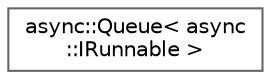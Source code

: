 digraph "Graphical Class Hierarchy"
{
 // LATEX_PDF_SIZE
  bgcolor="transparent";
  edge [fontname=Helvetica,fontsize=10,labelfontname=Helvetica,labelfontsize=10];
  node [fontname=Helvetica,fontsize=10,shape=box,height=0.2,width=0.4];
  rankdir="LR";
  Node0 [id="Node000000",label="async::Queue\< async\l::IRunnable \>",height=0.2,width=0.4,color="grey40", fillcolor="white", style="filled",URL="$dd/d6a/classasync_1_1Queue.html",tooltip=" "];
}
